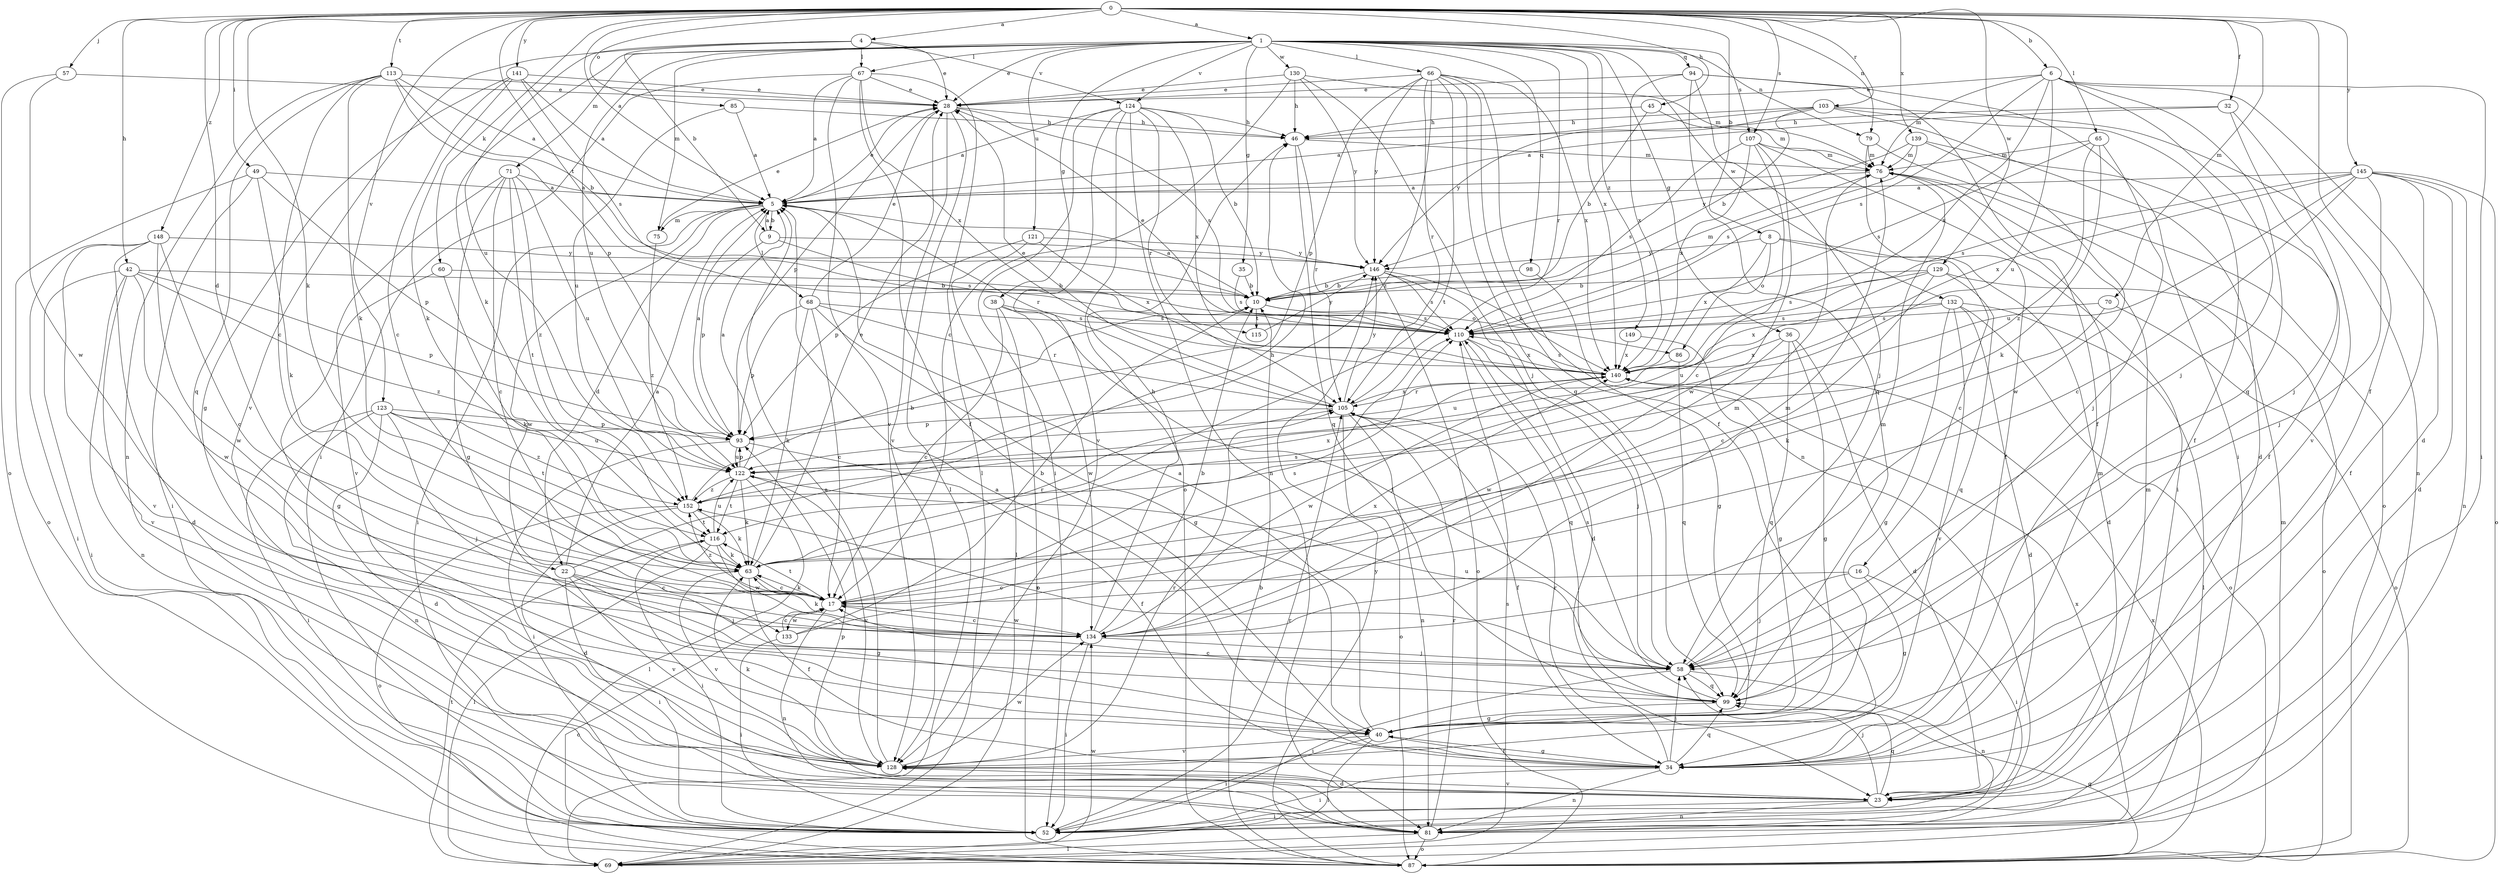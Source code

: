 strict digraph  {
0;
1;
4;
5;
6;
8;
9;
10;
16;
17;
22;
23;
28;
32;
34;
35;
36;
38;
40;
42;
45;
46;
49;
52;
57;
58;
60;
63;
65;
66;
67;
68;
69;
70;
71;
75;
76;
79;
81;
85;
86;
87;
93;
94;
98;
99;
103;
105;
107;
110;
113;
115;
116;
121;
122;
123;
124;
128;
129;
130;
132;
133;
134;
139;
140;
141;
145;
146;
148;
149;
152;
0 -> 1  [label=a];
0 -> 4  [label=a];
0 -> 5  [label=a];
0 -> 6  [label=b];
0 -> 8  [label=b];
0 -> 22  [label=d];
0 -> 32  [label=f];
0 -> 34  [label=f];
0 -> 42  [label=h];
0 -> 45  [label=h];
0 -> 49  [label=i];
0 -> 57  [label=j];
0 -> 60  [label=k];
0 -> 63  [label=k];
0 -> 65  [label=l];
0 -> 70  [label=m];
0 -> 79  [label=n];
0 -> 85  [label=o];
0 -> 103  [label=r];
0 -> 107  [label=s];
0 -> 113  [label=t];
0 -> 115  [label=t];
0 -> 123  [label=v];
0 -> 129  [label=w];
0 -> 139  [label=x];
0 -> 141  [label=y];
0 -> 145  [label=y];
0 -> 148  [label=z];
1 -> 28  [label=e];
1 -> 35  [label=g];
1 -> 36  [label=g];
1 -> 38  [label=g];
1 -> 63  [label=k];
1 -> 66  [label=l];
1 -> 67  [label=l];
1 -> 71  [label=m];
1 -> 75  [label=m];
1 -> 79  [label=n];
1 -> 94  [label=q];
1 -> 98  [label=q];
1 -> 105  [label=r];
1 -> 107  [label=s];
1 -> 121  [label=u];
1 -> 122  [label=u];
1 -> 124  [label=v];
1 -> 130  [label=w];
1 -> 132  [label=w];
1 -> 140  [label=x];
1 -> 149  [label=z];
4 -> 9  [label=b];
4 -> 28  [label=e];
4 -> 67  [label=l];
4 -> 122  [label=u];
4 -> 124  [label=v];
4 -> 128  [label=v];
5 -> 9  [label=b];
5 -> 22  [label=d];
5 -> 28  [label=e];
5 -> 52  [label=i];
5 -> 68  [label=l];
5 -> 75  [label=m];
5 -> 105  [label=r];
5 -> 133  [label=w];
6 -> 23  [label=d];
6 -> 28  [label=e];
6 -> 52  [label=i];
6 -> 58  [label=j];
6 -> 76  [label=m];
6 -> 99  [label=q];
6 -> 110  [label=s];
6 -> 122  [label=u];
6 -> 140  [label=x];
8 -> 16  [label=c];
8 -> 23  [label=d];
8 -> 86  [label=o];
8 -> 140  [label=x];
8 -> 146  [label=y];
9 -> 5  [label=a];
9 -> 93  [label=p];
9 -> 110  [label=s];
9 -> 146  [label=y];
10 -> 5  [label=a];
10 -> 76  [label=m];
10 -> 86  [label=o];
10 -> 110  [label=s];
10 -> 115  [label=t];
16 -> 17  [label=c];
16 -> 40  [label=g];
16 -> 52  [label=i];
16 -> 58  [label=j];
17 -> 63  [label=k];
17 -> 81  [label=n];
17 -> 110  [label=s];
17 -> 116  [label=t];
17 -> 133  [label=w];
17 -> 134  [label=w];
17 -> 152  [label=z];
22 -> 5  [label=a];
22 -> 17  [label=c];
22 -> 40  [label=g];
22 -> 46  [label=h];
22 -> 52  [label=i];
22 -> 58  [label=j];
22 -> 128  [label=v];
23 -> 52  [label=i];
23 -> 58  [label=j];
23 -> 76  [label=m];
23 -> 81  [label=n];
23 -> 99  [label=q];
23 -> 128  [label=v];
28 -> 46  [label=h];
28 -> 69  [label=l];
28 -> 93  [label=p];
28 -> 110  [label=s];
28 -> 128  [label=v];
32 -> 5  [label=a];
32 -> 46  [label=h];
32 -> 58  [label=j];
32 -> 128  [label=v];
34 -> 5  [label=a];
34 -> 40  [label=g];
34 -> 52  [label=i];
34 -> 58  [label=j];
34 -> 76  [label=m];
34 -> 81  [label=n];
34 -> 99  [label=q];
34 -> 105  [label=r];
35 -> 10  [label=b];
35 -> 110  [label=s];
36 -> 23  [label=d];
36 -> 40  [label=g];
36 -> 99  [label=q];
36 -> 134  [label=w];
36 -> 140  [label=x];
38 -> 17  [label=c];
38 -> 58  [label=j];
38 -> 87  [label=o];
38 -> 110  [label=s];
38 -> 134  [label=w];
40 -> 5  [label=a];
40 -> 34  [label=f];
40 -> 52  [label=i];
40 -> 69  [label=l];
40 -> 128  [label=v];
42 -> 10  [label=b];
42 -> 52  [label=i];
42 -> 81  [label=n];
42 -> 93  [label=p];
42 -> 128  [label=v];
42 -> 134  [label=w];
42 -> 152  [label=z];
45 -> 10  [label=b];
45 -> 46  [label=h];
45 -> 76  [label=m];
46 -> 76  [label=m];
46 -> 99  [label=q];
46 -> 105  [label=r];
49 -> 5  [label=a];
49 -> 52  [label=i];
49 -> 63  [label=k];
49 -> 87  [label=o];
49 -> 93  [label=p];
52 -> 105  [label=r];
57 -> 28  [label=e];
57 -> 87  [label=o];
57 -> 134  [label=w];
58 -> 52  [label=i];
58 -> 76  [label=m];
58 -> 81  [label=n];
58 -> 99  [label=q];
58 -> 122  [label=u];
58 -> 152  [label=z];
60 -> 10  [label=b];
60 -> 40  [label=g];
60 -> 63  [label=k];
63 -> 17  [label=c];
63 -> 28  [label=e];
63 -> 34  [label=f];
63 -> 105  [label=r];
63 -> 110  [label=s];
63 -> 128  [label=v];
65 -> 58  [label=j];
65 -> 63  [label=k];
65 -> 76  [label=m];
65 -> 110  [label=s];
65 -> 152  [label=z];
66 -> 28  [label=e];
66 -> 34  [label=f];
66 -> 81  [label=n];
66 -> 93  [label=p];
66 -> 99  [label=q];
66 -> 105  [label=r];
66 -> 116  [label=t];
66 -> 140  [label=x];
66 -> 146  [label=y];
66 -> 152  [label=z];
67 -> 5  [label=a];
67 -> 28  [label=e];
67 -> 34  [label=f];
67 -> 52  [label=i];
67 -> 69  [label=l];
67 -> 128  [label=v];
67 -> 140  [label=x];
68 -> 17  [label=c];
68 -> 28  [label=e];
68 -> 40  [label=g];
68 -> 63  [label=k];
68 -> 93  [label=p];
68 -> 105  [label=r];
68 -> 110  [label=s];
69 -> 76  [label=m];
69 -> 110  [label=s];
69 -> 116  [label=t];
69 -> 134  [label=w];
70 -> 63  [label=k];
70 -> 87  [label=o];
70 -> 110  [label=s];
71 -> 5  [label=a];
71 -> 17  [label=c];
71 -> 40  [label=g];
71 -> 116  [label=t];
71 -> 122  [label=u];
71 -> 128  [label=v];
71 -> 152  [label=z];
75 -> 28  [label=e];
75 -> 152  [label=z];
76 -> 5  [label=a];
79 -> 52  [label=i];
79 -> 76  [label=m];
79 -> 87  [label=o];
81 -> 69  [label=l];
81 -> 87  [label=o];
81 -> 93  [label=p];
81 -> 105  [label=r];
81 -> 140  [label=x];
85 -> 5  [label=a];
85 -> 46  [label=h];
85 -> 122  [label=u];
86 -> 99  [label=q];
86 -> 122  [label=u];
87 -> 10  [label=b];
87 -> 17  [label=c];
87 -> 99  [label=q];
87 -> 140  [label=x];
87 -> 146  [label=y];
93 -> 5  [label=a];
93 -> 34  [label=f];
93 -> 52  [label=i];
93 -> 122  [label=u];
94 -> 28  [label=e];
94 -> 34  [label=f];
94 -> 52  [label=i];
94 -> 58  [label=j];
94 -> 99  [label=q];
94 -> 140  [label=x];
98 -> 10  [label=b];
98 -> 40  [label=g];
99 -> 17  [label=c];
99 -> 40  [label=g];
99 -> 110  [label=s];
103 -> 5  [label=a];
103 -> 10  [label=b];
103 -> 23  [label=d];
103 -> 34  [label=f];
103 -> 46  [label=h];
103 -> 81  [label=n];
103 -> 146  [label=y];
105 -> 28  [label=e];
105 -> 34  [label=f];
105 -> 81  [label=n];
105 -> 87  [label=o];
105 -> 93  [label=p];
105 -> 140  [label=x];
105 -> 146  [label=y];
107 -> 17  [label=c];
107 -> 34  [label=f];
107 -> 76  [label=m];
107 -> 110  [label=s];
107 -> 134  [label=w];
107 -> 140  [label=x];
110 -> 28  [label=e];
110 -> 58  [label=j];
110 -> 99  [label=q];
110 -> 140  [label=x];
113 -> 5  [label=a];
113 -> 10  [label=b];
113 -> 17  [label=c];
113 -> 28  [label=e];
113 -> 63  [label=k];
113 -> 81  [label=n];
113 -> 93  [label=p];
113 -> 99  [label=q];
115 -> 146  [label=y];
116 -> 52  [label=i];
116 -> 63  [label=k];
116 -> 69  [label=l];
116 -> 122  [label=u];
116 -> 134  [label=w];
121 -> 69  [label=l];
121 -> 93  [label=p];
121 -> 140  [label=x];
121 -> 146  [label=y];
122 -> 5  [label=a];
122 -> 63  [label=k];
122 -> 69  [label=l];
122 -> 93  [label=p];
122 -> 116  [label=t];
122 -> 128  [label=v];
122 -> 152  [label=z];
123 -> 23  [label=d];
123 -> 52  [label=i];
123 -> 58  [label=j];
123 -> 81  [label=n];
123 -> 93  [label=p];
123 -> 116  [label=t];
123 -> 122  [label=u];
123 -> 152  [label=z];
124 -> 5  [label=a];
124 -> 10  [label=b];
124 -> 46  [label=h];
124 -> 52  [label=i];
124 -> 81  [label=n];
124 -> 87  [label=o];
124 -> 105  [label=r];
124 -> 128  [label=v];
124 -> 140  [label=x];
128 -> 5  [label=a];
128 -> 23  [label=d];
128 -> 63  [label=k];
128 -> 105  [label=r];
128 -> 134  [label=w];
129 -> 10  [label=b];
129 -> 17  [label=c];
129 -> 87  [label=o];
129 -> 99  [label=q];
129 -> 110  [label=s];
129 -> 122  [label=u];
130 -> 17  [label=c];
130 -> 28  [label=e];
130 -> 46  [label=h];
130 -> 58  [label=j];
130 -> 76  [label=m];
130 -> 146  [label=y];
132 -> 23  [label=d];
132 -> 40  [label=g];
132 -> 69  [label=l];
132 -> 87  [label=o];
132 -> 110  [label=s];
132 -> 128  [label=v];
132 -> 140  [label=x];
133 -> 10  [label=b];
133 -> 17  [label=c];
133 -> 52  [label=i];
133 -> 76  [label=m];
134 -> 10  [label=b];
134 -> 17  [label=c];
134 -> 46  [label=h];
134 -> 52  [label=i];
134 -> 58  [label=j];
134 -> 63  [label=k];
134 -> 76  [label=m];
134 -> 140  [label=x];
139 -> 34  [label=f];
139 -> 76  [label=m];
139 -> 110  [label=s];
139 -> 134  [label=w];
139 -> 146  [label=y];
140 -> 105  [label=r];
140 -> 110  [label=s];
140 -> 134  [label=w];
141 -> 5  [label=a];
141 -> 17  [label=c];
141 -> 28  [label=e];
141 -> 40  [label=g];
141 -> 63  [label=k];
141 -> 110  [label=s];
145 -> 5  [label=a];
145 -> 17  [label=c];
145 -> 23  [label=d];
145 -> 34  [label=f];
145 -> 58  [label=j];
145 -> 81  [label=n];
145 -> 87  [label=o];
145 -> 110  [label=s];
145 -> 122  [label=u];
145 -> 140  [label=x];
146 -> 10  [label=b];
146 -> 23  [label=d];
146 -> 87  [label=o];
146 -> 110  [label=s];
146 -> 140  [label=x];
148 -> 17  [label=c];
148 -> 23  [label=d];
148 -> 52  [label=i];
148 -> 128  [label=v];
148 -> 134  [label=w];
148 -> 146  [label=y];
149 -> 40  [label=g];
149 -> 140  [label=x];
152 -> 10  [label=b];
152 -> 23  [label=d];
152 -> 63  [label=k];
152 -> 87  [label=o];
152 -> 116  [label=t];
152 -> 140  [label=x];
}
